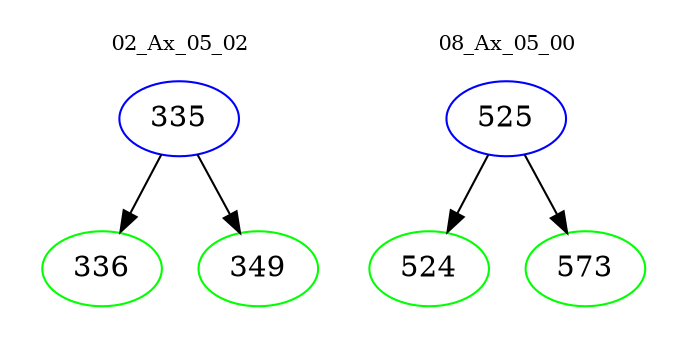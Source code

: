 digraph{
subgraph cluster_0 {
color = white
label = "02_Ax_05_02";
fontsize=10;
T0_335 [label="335", color="blue"]
T0_335 -> T0_336 [color="black"]
T0_336 [label="336", color="green"]
T0_335 -> T0_349 [color="black"]
T0_349 [label="349", color="green"]
}
subgraph cluster_1 {
color = white
label = "08_Ax_05_00";
fontsize=10;
T1_525 [label="525", color="blue"]
T1_525 -> T1_524 [color="black"]
T1_524 [label="524", color="green"]
T1_525 -> T1_573 [color="black"]
T1_573 [label="573", color="green"]
}
}
